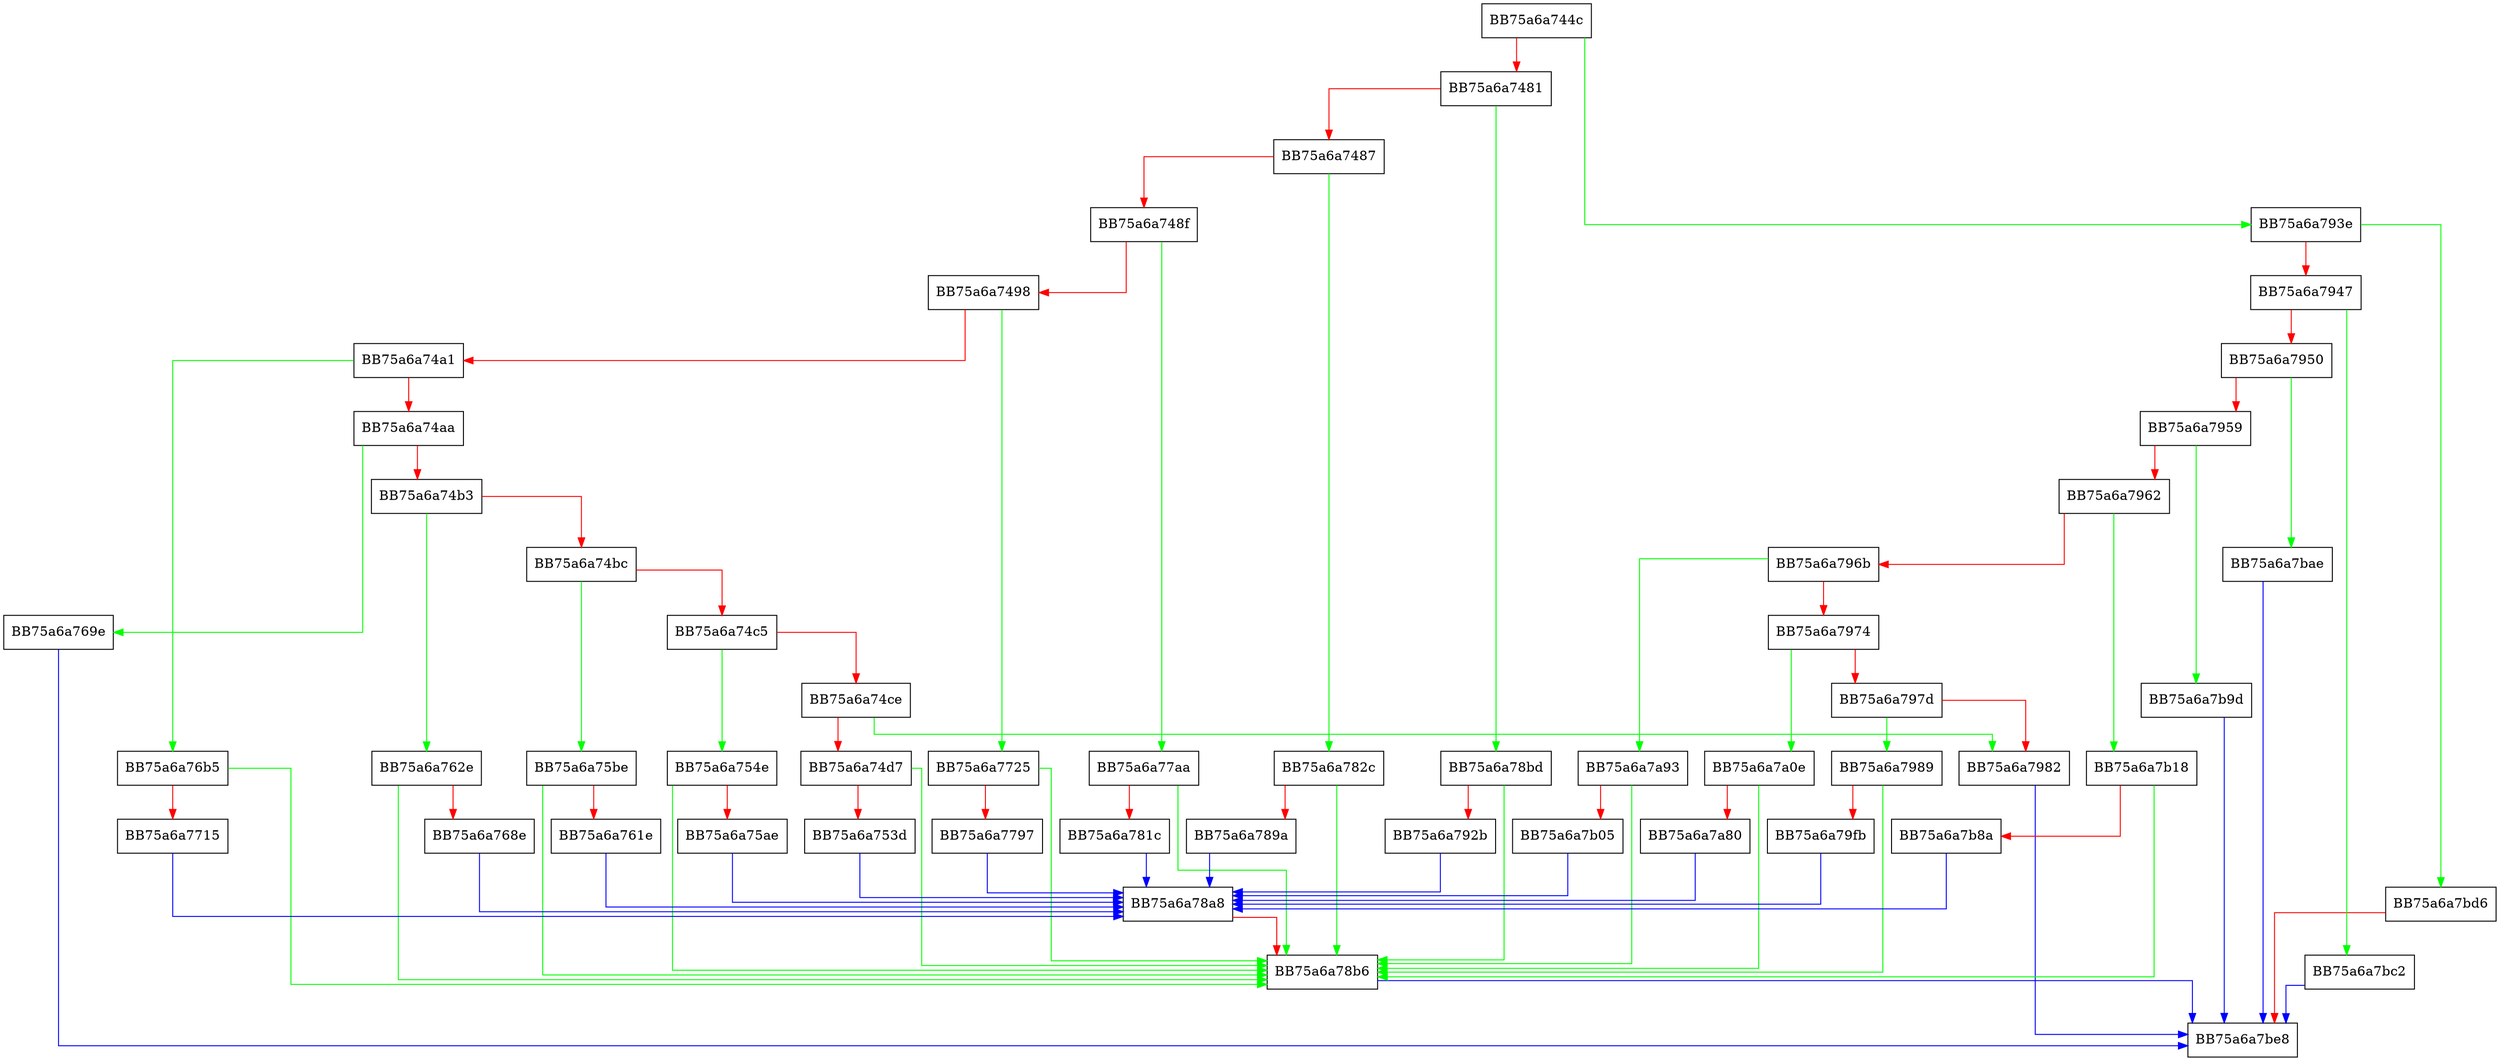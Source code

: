 digraph delegate {
  node [shape="box"];
  graph [splines=ortho];
  BB75a6a744c -> BB75a6a793e [color="green"];
  BB75a6a744c -> BB75a6a7481 [color="red"];
  BB75a6a7481 -> BB75a6a78bd [color="green"];
  BB75a6a7481 -> BB75a6a7487 [color="red"];
  BB75a6a7487 -> BB75a6a782c [color="green"];
  BB75a6a7487 -> BB75a6a748f [color="red"];
  BB75a6a748f -> BB75a6a77aa [color="green"];
  BB75a6a748f -> BB75a6a7498 [color="red"];
  BB75a6a7498 -> BB75a6a7725 [color="green"];
  BB75a6a7498 -> BB75a6a74a1 [color="red"];
  BB75a6a74a1 -> BB75a6a76b5 [color="green"];
  BB75a6a74a1 -> BB75a6a74aa [color="red"];
  BB75a6a74aa -> BB75a6a769e [color="green"];
  BB75a6a74aa -> BB75a6a74b3 [color="red"];
  BB75a6a74b3 -> BB75a6a762e [color="green"];
  BB75a6a74b3 -> BB75a6a74bc [color="red"];
  BB75a6a74bc -> BB75a6a75be [color="green"];
  BB75a6a74bc -> BB75a6a74c5 [color="red"];
  BB75a6a74c5 -> BB75a6a754e [color="green"];
  BB75a6a74c5 -> BB75a6a74ce [color="red"];
  BB75a6a74ce -> BB75a6a7982 [color="green"];
  BB75a6a74ce -> BB75a6a74d7 [color="red"];
  BB75a6a74d7 -> BB75a6a78b6 [color="green"];
  BB75a6a74d7 -> BB75a6a753d [color="red"];
  BB75a6a753d -> BB75a6a78a8 [color="blue"];
  BB75a6a754e -> BB75a6a78b6 [color="green"];
  BB75a6a754e -> BB75a6a75ae [color="red"];
  BB75a6a75ae -> BB75a6a78a8 [color="blue"];
  BB75a6a75be -> BB75a6a78b6 [color="green"];
  BB75a6a75be -> BB75a6a761e [color="red"];
  BB75a6a761e -> BB75a6a78a8 [color="blue"];
  BB75a6a762e -> BB75a6a78b6 [color="green"];
  BB75a6a762e -> BB75a6a768e [color="red"];
  BB75a6a768e -> BB75a6a78a8 [color="blue"];
  BB75a6a769e -> BB75a6a7be8 [color="blue"];
  BB75a6a76b5 -> BB75a6a78b6 [color="green"];
  BB75a6a76b5 -> BB75a6a7715 [color="red"];
  BB75a6a7715 -> BB75a6a78a8 [color="blue"];
  BB75a6a7725 -> BB75a6a78b6 [color="green"];
  BB75a6a7725 -> BB75a6a7797 [color="red"];
  BB75a6a7797 -> BB75a6a78a8 [color="blue"];
  BB75a6a77aa -> BB75a6a78b6 [color="green"];
  BB75a6a77aa -> BB75a6a781c [color="red"];
  BB75a6a781c -> BB75a6a78a8 [color="blue"];
  BB75a6a782c -> BB75a6a78b6 [color="green"];
  BB75a6a782c -> BB75a6a789a [color="red"];
  BB75a6a789a -> BB75a6a78a8 [color="blue"];
  BB75a6a78a8 -> BB75a6a78b6 [color="red"];
  BB75a6a78b6 -> BB75a6a7be8 [color="blue"];
  BB75a6a78bd -> BB75a6a78b6 [color="green"];
  BB75a6a78bd -> BB75a6a792b [color="red"];
  BB75a6a792b -> BB75a6a78a8 [color="blue"];
  BB75a6a793e -> BB75a6a7bd6 [color="green"];
  BB75a6a793e -> BB75a6a7947 [color="red"];
  BB75a6a7947 -> BB75a6a7bc2 [color="green"];
  BB75a6a7947 -> BB75a6a7950 [color="red"];
  BB75a6a7950 -> BB75a6a7bae [color="green"];
  BB75a6a7950 -> BB75a6a7959 [color="red"];
  BB75a6a7959 -> BB75a6a7b9d [color="green"];
  BB75a6a7959 -> BB75a6a7962 [color="red"];
  BB75a6a7962 -> BB75a6a7b18 [color="green"];
  BB75a6a7962 -> BB75a6a796b [color="red"];
  BB75a6a796b -> BB75a6a7a93 [color="green"];
  BB75a6a796b -> BB75a6a7974 [color="red"];
  BB75a6a7974 -> BB75a6a7a0e [color="green"];
  BB75a6a7974 -> BB75a6a797d [color="red"];
  BB75a6a797d -> BB75a6a7989 [color="green"];
  BB75a6a797d -> BB75a6a7982 [color="red"];
  BB75a6a7982 -> BB75a6a7be8 [color="blue"];
  BB75a6a7989 -> BB75a6a78b6 [color="green"];
  BB75a6a7989 -> BB75a6a79fb [color="red"];
  BB75a6a79fb -> BB75a6a78a8 [color="blue"];
  BB75a6a7a0e -> BB75a6a78b6 [color="green"];
  BB75a6a7a0e -> BB75a6a7a80 [color="red"];
  BB75a6a7a80 -> BB75a6a78a8 [color="blue"];
  BB75a6a7a93 -> BB75a6a78b6 [color="green"];
  BB75a6a7a93 -> BB75a6a7b05 [color="red"];
  BB75a6a7b05 -> BB75a6a78a8 [color="blue"];
  BB75a6a7b18 -> BB75a6a78b6 [color="green"];
  BB75a6a7b18 -> BB75a6a7b8a [color="red"];
  BB75a6a7b8a -> BB75a6a78a8 [color="blue"];
  BB75a6a7b9d -> BB75a6a7be8 [color="blue"];
  BB75a6a7bae -> BB75a6a7be8 [color="blue"];
  BB75a6a7bc2 -> BB75a6a7be8 [color="blue"];
  BB75a6a7bd6 -> BB75a6a7be8 [color="red"];
}